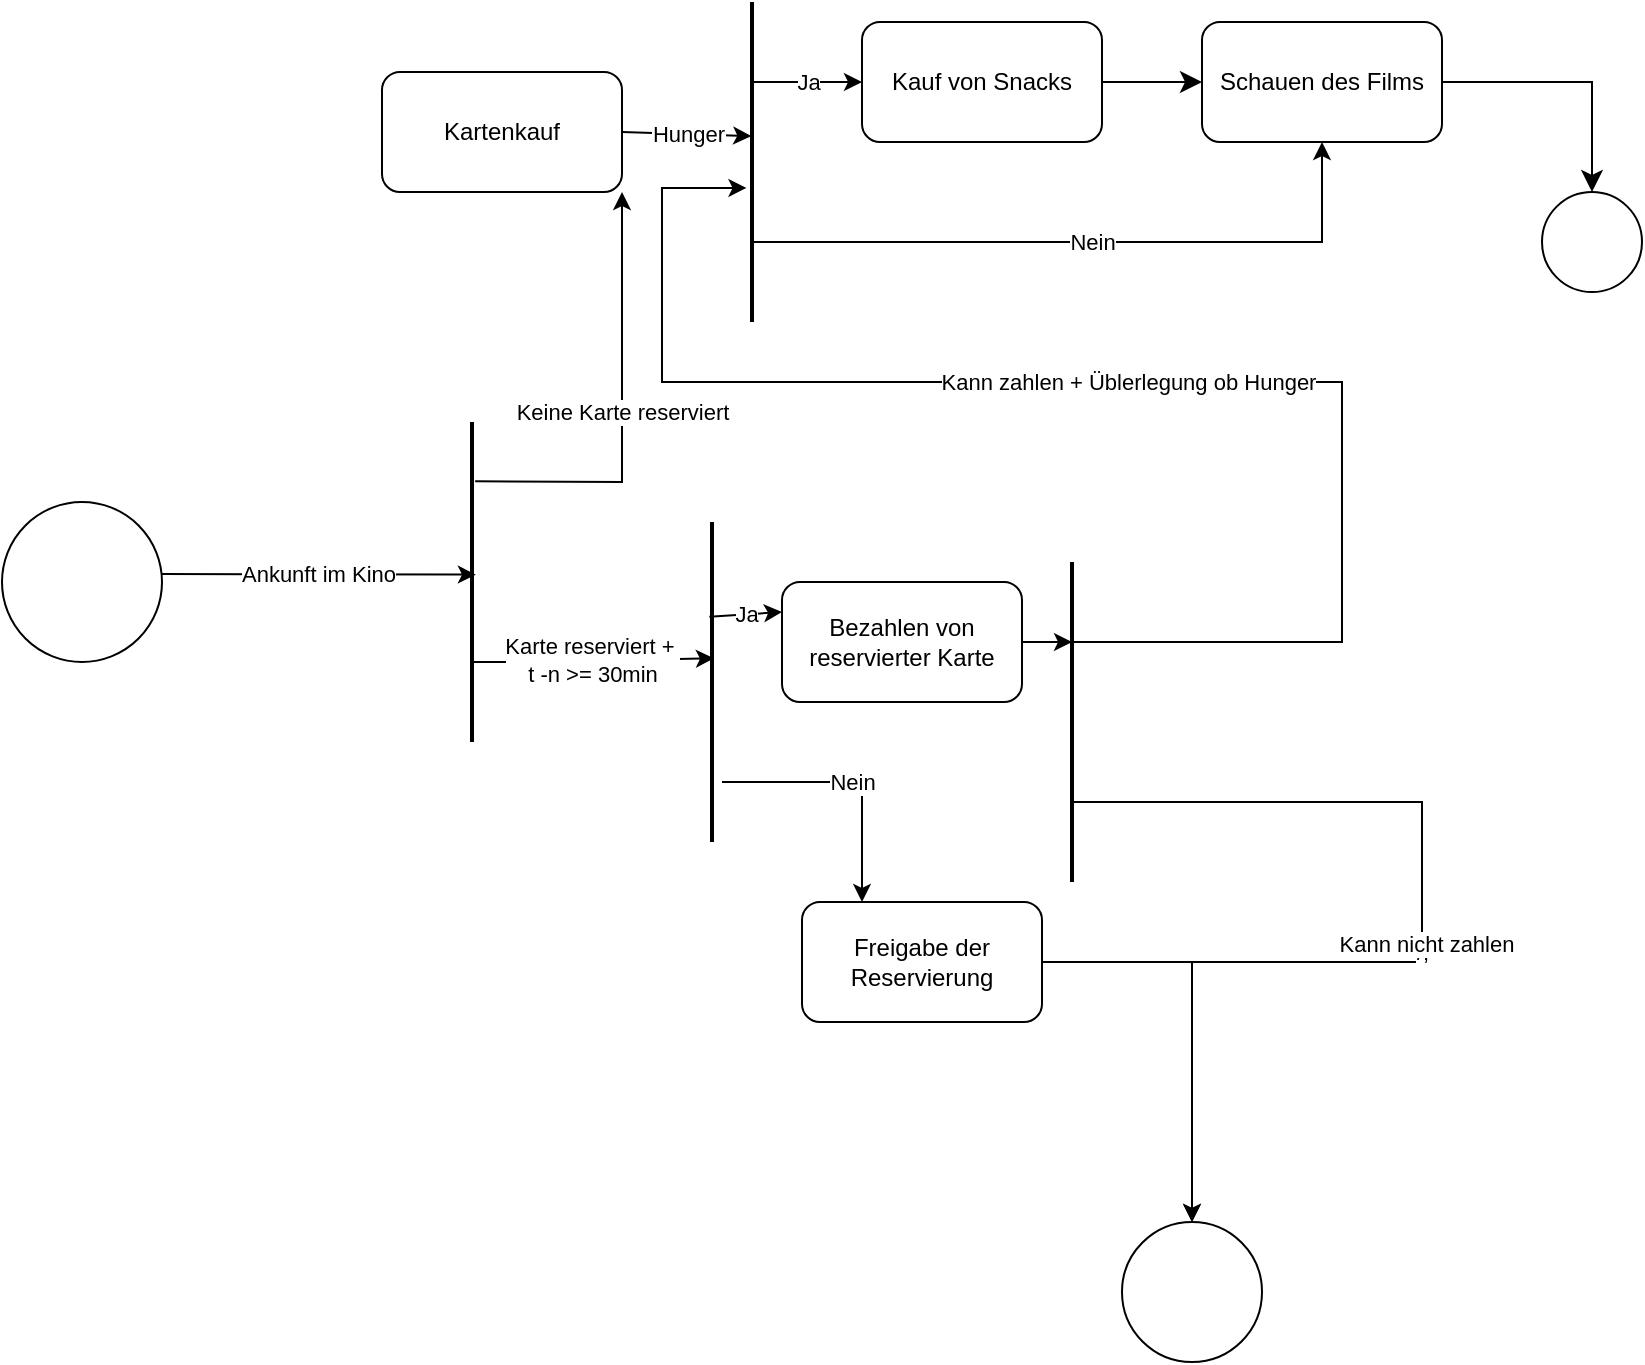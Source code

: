 <mxfile version="20.5.3" type="embed"><diagram id="PCnGooOmGFJIJhcdWKv7" name="Page-1"><mxGraphModel dx="350" dy="584" grid="1" gridSize="10" guides="1" tooltips="1" connect="1" arrows="1" fold="1" page="1" pageScale="1" pageWidth="850" pageHeight="1100" math="0" shadow="0"><root><mxCell id="0"/><mxCell id="1" parent="0"/><mxCell id="2" value="Bezahlen von reservierter Karte" style="rounded=1;whiteSpace=wrap;html=1;" parent="1" vertex="1"><mxGeometry x="400" y="400" width="120" height="60" as="geometry"/></mxCell><mxCell id="3" value="" style="line;strokeWidth=2;direction=south;html=1;" parent="1" vertex="1"><mxGeometry x="240" y="320" width="10" height="160" as="geometry"/></mxCell><mxCell id="4" value="Schauen des Films" style="rounded=1;whiteSpace=wrap;html=1;" parent="1" vertex="1"><mxGeometry x="610" y="120" width="120" height="60" as="geometry"/></mxCell><mxCell id="7" value="" style="ellipse;whiteSpace=wrap;html=1;aspect=fixed;" parent="1" vertex="1"><mxGeometry x="780" y="205" width="50" height="50" as="geometry"/></mxCell><mxCell id="8" value="" style="edgeStyle=segmentEdgeStyle;endArrow=classic;html=1;curved=0;rounded=0;endSize=8;startSize=8;exitX=1;exitY=0.5;exitDx=0;exitDy=0;entryX=0.5;entryY=0;entryDx=0;entryDy=0;" parent="1" source="4" target="7" edge="1"><mxGeometry width="50" height="50" relative="1" as="geometry"><mxPoint x="470" y="390" as="sourcePoint"/><mxPoint x="520" y="340" as="targetPoint"/></mxGeometry></mxCell><mxCell id="10" value="" style="ellipse;whiteSpace=wrap;html=1;aspect=fixed;" parent="1" vertex="1"><mxGeometry x="570" y="720" width="70" height="70" as="geometry"/></mxCell><mxCell id="11" value="Kauf von Snacks" style="rounded=1;whiteSpace=wrap;html=1;" parent="1" vertex="1"><mxGeometry x="440" y="120" width="120" height="60" as="geometry"/></mxCell><mxCell id="12" value="" style="edgeStyle=elbowEdgeStyle;elbow=horizontal;endArrow=classic;html=1;curved=0;rounded=0;endSize=8;startSize=8;entryX=0;entryY=0.5;entryDx=0;entryDy=0;exitX=1;exitY=0.5;exitDx=0;exitDy=0;" parent="1" source="11" target="4" edge="1"><mxGeometry width="50" height="50" relative="1" as="geometry"><mxPoint x="400" y="380" as="sourcePoint"/><mxPoint x="450" y="330" as="targetPoint"/></mxGeometry></mxCell><mxCell id="16" value="" style="ellipse;whiteSpace=wrap;html=1;aspect=fixed;" parent="1" vertex="1"><mxGeometry x="10" y="360" width="80" height="80" as="geometry"/></mxCell><mxCell id="17" value="Ankunft im Kino" style="endArrow=classic;html=1;rounded=0;entryX=0.477;entryY=0.305;entryDx=0;entryDy=0;entryPerimeter=0;" parent="1" target="3" edge="1"><mxGeometry relative="1" as="geometry"><mxPoint x="90" y="396" as="sourcePoint"/><mxPoint x="220" y="500" as="targetPoint"/></mxGeometry></mxCell><mxCell id="19" value="" style="line;strokeWidth=2;direction=south;html=1;" parent="1" vertex="1"><mxGeometry x="360" y="370" width="10" height="160" as="geometry"/></mxCell><mxCell id="20" value="Karte reserviert +&amp;nbsp;&lt;br&gt;t -n &amp;gt;= 30min" style="endArrow=classic;html=1;rounded=0;exitX=0.75;exitY=0.5;exitDx=0;exitDy=0;exitPerimeter=0;entryX=0.426;entryY=0.305;entryDx=0;entryDy=0;entryPerimeter=0;" parent="1" edge="1"><mxGeometry relative="1" as="geometry"><mxPoint x="244" y="440.0" as="sourcePoint"/><mxPoint x="365.95" y="438.16" as="targetPoint"/><Array as="points"><mxPoint x="279" y="440"/></Array></mxGeometry></mxCell><mxCell id="24" value="Ja" style="endArrow=classic;html=1;rounded=0;exitX=0.296;exitY=0.633;exitDx=0;exitDy=0;exitPerimeter=0;entryX=0;entryY=0.25;entryDx=0;entryDy=0;" parent="1" source="19" target="2" edge="1"><mxGeometry relative="1" as="geometry"><mxPoint x="440" y="530" as="sourcePoint"/><mxPoint x="540" y="530" as="targetPoint"/></mxGeometry></mxCell><mxCell id="26" value="" style="line;strokeWidth=2;direction=south;html=1;" parent="1" vertex="1"><mxGeometry x="540" y="390" width="10" height="160" as="geometry"/></mxCell><mxCell id="29" value="Nein" style="endArrow=classic;html=1;rounded=0;entryX=0.25;entryY=0;entryDx=0;entryDy=0;" parent="1" target="33" edge="1"><mxGeometry relative="1" as="geometry"><mxPoint x="370" y="500" as="sourcePoint"/><mxPoint x="510" y="500" as="targetPoint"/><Array as="points"><mxPoint x="440" y="500"/></Array></mxGeometry></mxCell><mxCell id="32" value="" style="endArrow=classic;html=1;rounded=0;entryX=0.25;entryY=0.5;entryDx=0;entryDy=0;entryPerimeter=0;exitX=1;exitY=0.5;exitDx=0;exitDy=0;" parent="1" source="2" target="26" edge="1"><mxGeometry width="50" height="50" relative="1" as="geometry"><mxPoint x="550" y="630" as="sourcePoint"/><mxPoint x="600" y="580" as="targetPoint"/></mxGeometry></mxCell><mxCell id="33" value="Freigabe der Reservierung" style="rounded=1;whiteSpace=wrap;html=1;" parent="1" vertex="1"><mxGeometry x="410" y="560" width="120" height="60" as="geometry"/></mxCell><mxCell id="36" value="" style="endArrow=classic;html=1;rounded=0;exitX=1;exitY=0.5;exitDx=0;exitDy=0;entryX=0.5;entryY=0;entryDx=0;entryDy=0;" parent="1" source="33" target="10" edge="1"><mxGeometry width="50" height="50" relative="1" as="geometry"><mxPoint x="290" y="710" as="sourcePoint"/><mxPoint x="340" y="660" as="targetPoint"/><Array as="points"><mxPoint x="605" y="590"/></Array></mxGeometry></mxCell><mxCell id="45" value="/," style="endArrow=classic;html=1;rounded=0;exitX=0.75;exitY=0.5;exitDx=0;exitDy=0;exitPerimeter=0;entryX=0.5;entryY=0;entryDx=0;entryDy=0;" parent="1" source="26" target="10" edge="1"><mxGeometry relative="1" as="geometry"><mxPoint x="680" y="510" as="sourcePoint"/><mxPoint x="630" y="600" as="targetPoint"/><Array as="points"><mxPoint x="720" y="510"/><mxPoint x="720" y="590"/><mxPoint x="605" y="590"/></Array></mxGeometry></mxCell><mxCell id="47" value="Kann nicht zahlen" style="edgeLabel;html=1;align=center;verticalAlign=middle;resizable=0;points=[];" parent="45" vertex="1" connectable="0"><mxGeometry x="-0.018" y="2" relative="1" as="geometry"><mxPoint as="offset"/></mxGeometry></mxCell><mxCell id="50" value="Kartenkauf" style="rounded=1;whiteSpace=wrap;html=1;" parent="1" vertex="1"><mxGeometry x="200" y="145" width="120" height="60" as="geometry"/></mxCell><mxCell id="55" value="" style="endArrow=classic;html=1;rounded=0;entryX=1;entryY=1;entryDx=0;entryDy=0;exitX=0.185;exitY=0.343;exitDx=0;exitDy=0;exitPerimeter=0;" parent="1" source="3" target="50" edge="1"><mxGeometry relative="1" as="geometry"><mxPoint x="260" y="360" as="sourcePoint"/><mxPoint x="320" y="360" as="targetPoint"/><Array as="points"><mxPoint x="320" y="350"/><mxPoint x="320" y="310"/></Array></mxGeometry></mxCell><mxCell id="56" value="Keine Karte reserviert" style="edgeLabel;resizable=0;html=1;align=center;verticalAlign=middle;" parent="55" connectable="0" vertex="1"><mxGeometry relative="1" as="geometry"/></mxCell><mxCell id="59" value="" style="line;strokeWidth=2;direction=south;html=1;" parent="1" vertex="1"><mxGeometry x="380" y="110" width="10" height="160" as="geometry"/></mxCell><mxCell id="60" value="" style="endArrow=classic;html=1;rounded=0;exitX=1;exitY=0.5;exitDx=0;exitDy=0;entryX=0.419;entryY=0.539;entryDx=0;entryDy=0;entryPerimeter=0;" parent="1" source="50" target="59" edge="1"><mxGeometry relative="1" as="geometry"><mxPoint x="120" y="170" as="sourcePoint"/><mxPoint x="220" y="170" as="targetPoint"/></mxGeometry></mxCell><mxCell id="61" value="Hunger" style="edgeLabel;resizable=0;html=1;align=center;verticalAlign=middle;" parent="60" connectable="0" vertex="1"><mxGeometry relative="1" as="geometry"/></mxCell><mxCell id="62" value="" style="endArrow=classic;html=1;rounded=0;exitX=0.25;exitY=0.5;exitDx=0;exitDy=0;exitPerimeter=0;entryX=0;entryY=0.5;entryDx=0;entryDy=0;" parent="1" source="59" target="11" edge="1"><mxGeometry relative="1" as="geometry"><mxPoint x="410" y="280" as="sourcePoint"/><mxPoint x="510" y="280" as="targetPoint"/></mxGeometry></mxCell><mxCell id="63" value="Ja" style="edgeLabel;resizable=0;html=1;align=center;verticalAlign=middle;" parent="62" connectable="0" vertex="1"><mxGeometry relative="1" as="geometry"/></mxCell><mxCell id="70" value="" style="endArrow=classic;html=1;rounded=0;exitX=0.75;exitY=0.5;exitDx=0;exitDy=0;exitPerimeter=0;entryX=0.5;entryY=1;entryDx=0;entryDy=0;" parent="1" source="59" target="4" edge="1"><mxGeometry relative="1" as="geometry"><mxPoint x="440" y="240" as="sourcePoint"/><mxPoint x="650" y="230" as="targetPoint"/><Array as="points"><mxPoint x="670" y="230"/></Array></mxGeometry></mxCell><mxCell id="71" value="Nein" style="edgeLabel;resizable=0;html=1;align=center;verticalAlign=middle;" parent="70" connectable="0" vertex="1"><mxGeometry relative="1" as="geometry"><mxPoint x="2" as="offset"/></mxGeometry></mxCell><mxCell id="72" value="" style="endArrow=classic;html=1;rounded=0;entryX=0.581;entryY=0.775;entryDx=0;entryDy=0;entryPerimeter=0;exitX=0.25;exitY=0.5;exitDx=0;exitDy=0;exitPerimeter=0;" parent="1" source="26" target="59" edge="1"><mxGeometry relative="1" as="geometry"><mxPoint x="670" y="360" as="sourcePoint"/><mxPoint x="360" y="200" as="targetPoint"/><Array as="points"><mxPoint x="680" y="430"/><mxPoint x="680" y="300"/><mxPoint x="340" y="300"/><mxPoint x="340" y="203"/></Array></mxGeometry></mxCell><mxCell id="73" value="Kann zahlen + Üblerlegung ob Hunger" style="edgeLabel;resizable=0;html=1;align=center;verticalAlign=middle;" parent="72" connectable="0" vertex="1"><mxGeometry relative="1" as="geometry"/></mxCell></root></mxGraphModel></diagram></mxfile>